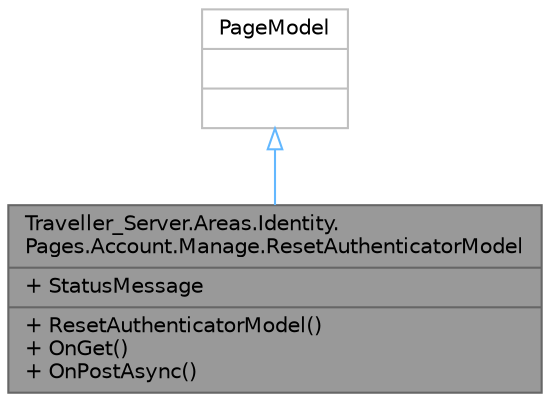 digraph "Traveller_Server.Areas.Identity.Pages.Account.Manage.ResetAuthenticatorModel"
{
 // LATEX_PDF_SIZE
  bgcolor="transparent";
  edge [fontname=Helvetica,fontsize=10,labelfontname=Helvetica,labelfontsize=10];
  node [fontname=Helvetica,fontsize=10,shape=box,height=0.2,width=0.4];
  Node1 [shape=record,label="{Traveller_Server.Areas.Identity.\lPages.Account.Manage.ResetAuthenticatorModel\n|+ StatusMessage\l|+ ResetAuthenticatorModel()\l+ OnGet()\l+ OnPostAsync()\l}",height=0.2,width=0.4,color="gray40", fillcolor="grey60", style="filled", fontcolor="black",tooltip=" "];
  Node2 -> Node1 [dir="back",color="steelblue1",style="solid",arrowtail="onormal"];
  Node2 [shape=record,label="{PageModel\n||}",height=0.2,width=0.4,color="grey75", fillcolor="white", style="filled",tooltip=" "];
}
